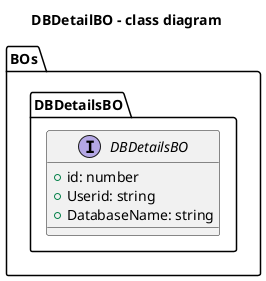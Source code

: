 @startuml
title DBDetailBO - class diagram
package BOs{
    package DBDetailsBO{
        interface DBDetailsBO{
            +id: number
            +Userid: string
            +DatabaseName: string
        }
    }
}

newpage 
package BOs{
    package DBDetailsBO{
        interface DBDetailsBO{
            +id: number
            +Userid: string
            +DatabaseName: string
        }
    }
}
package Helpers{
    package CycleCountSqliteStorage{
        class CycleCountSqliteStorage{
            +insertDBDetails(db: SQLiteDatabase,dBDetails: DBDetailsBO): Promise<void>
            +getDBDetails(db: SQLiteDatabase): Promise<DBDetailsBO | null>
        }
    }
    package SqliteStorage{
        class SqliteStorage{
            +changeDBName(db: SQLiteDatabase,dbDetails: DBDetailsBO): Promise<void>
            +getDBDetails(db: SQLiteDatabase): Promise<DBDetailsBO | null>
        }
    }
}
DBDetailsBO <-- CycleCountSqliteStorage
DBDetailsBO <-- SqliteStorage
@enduml